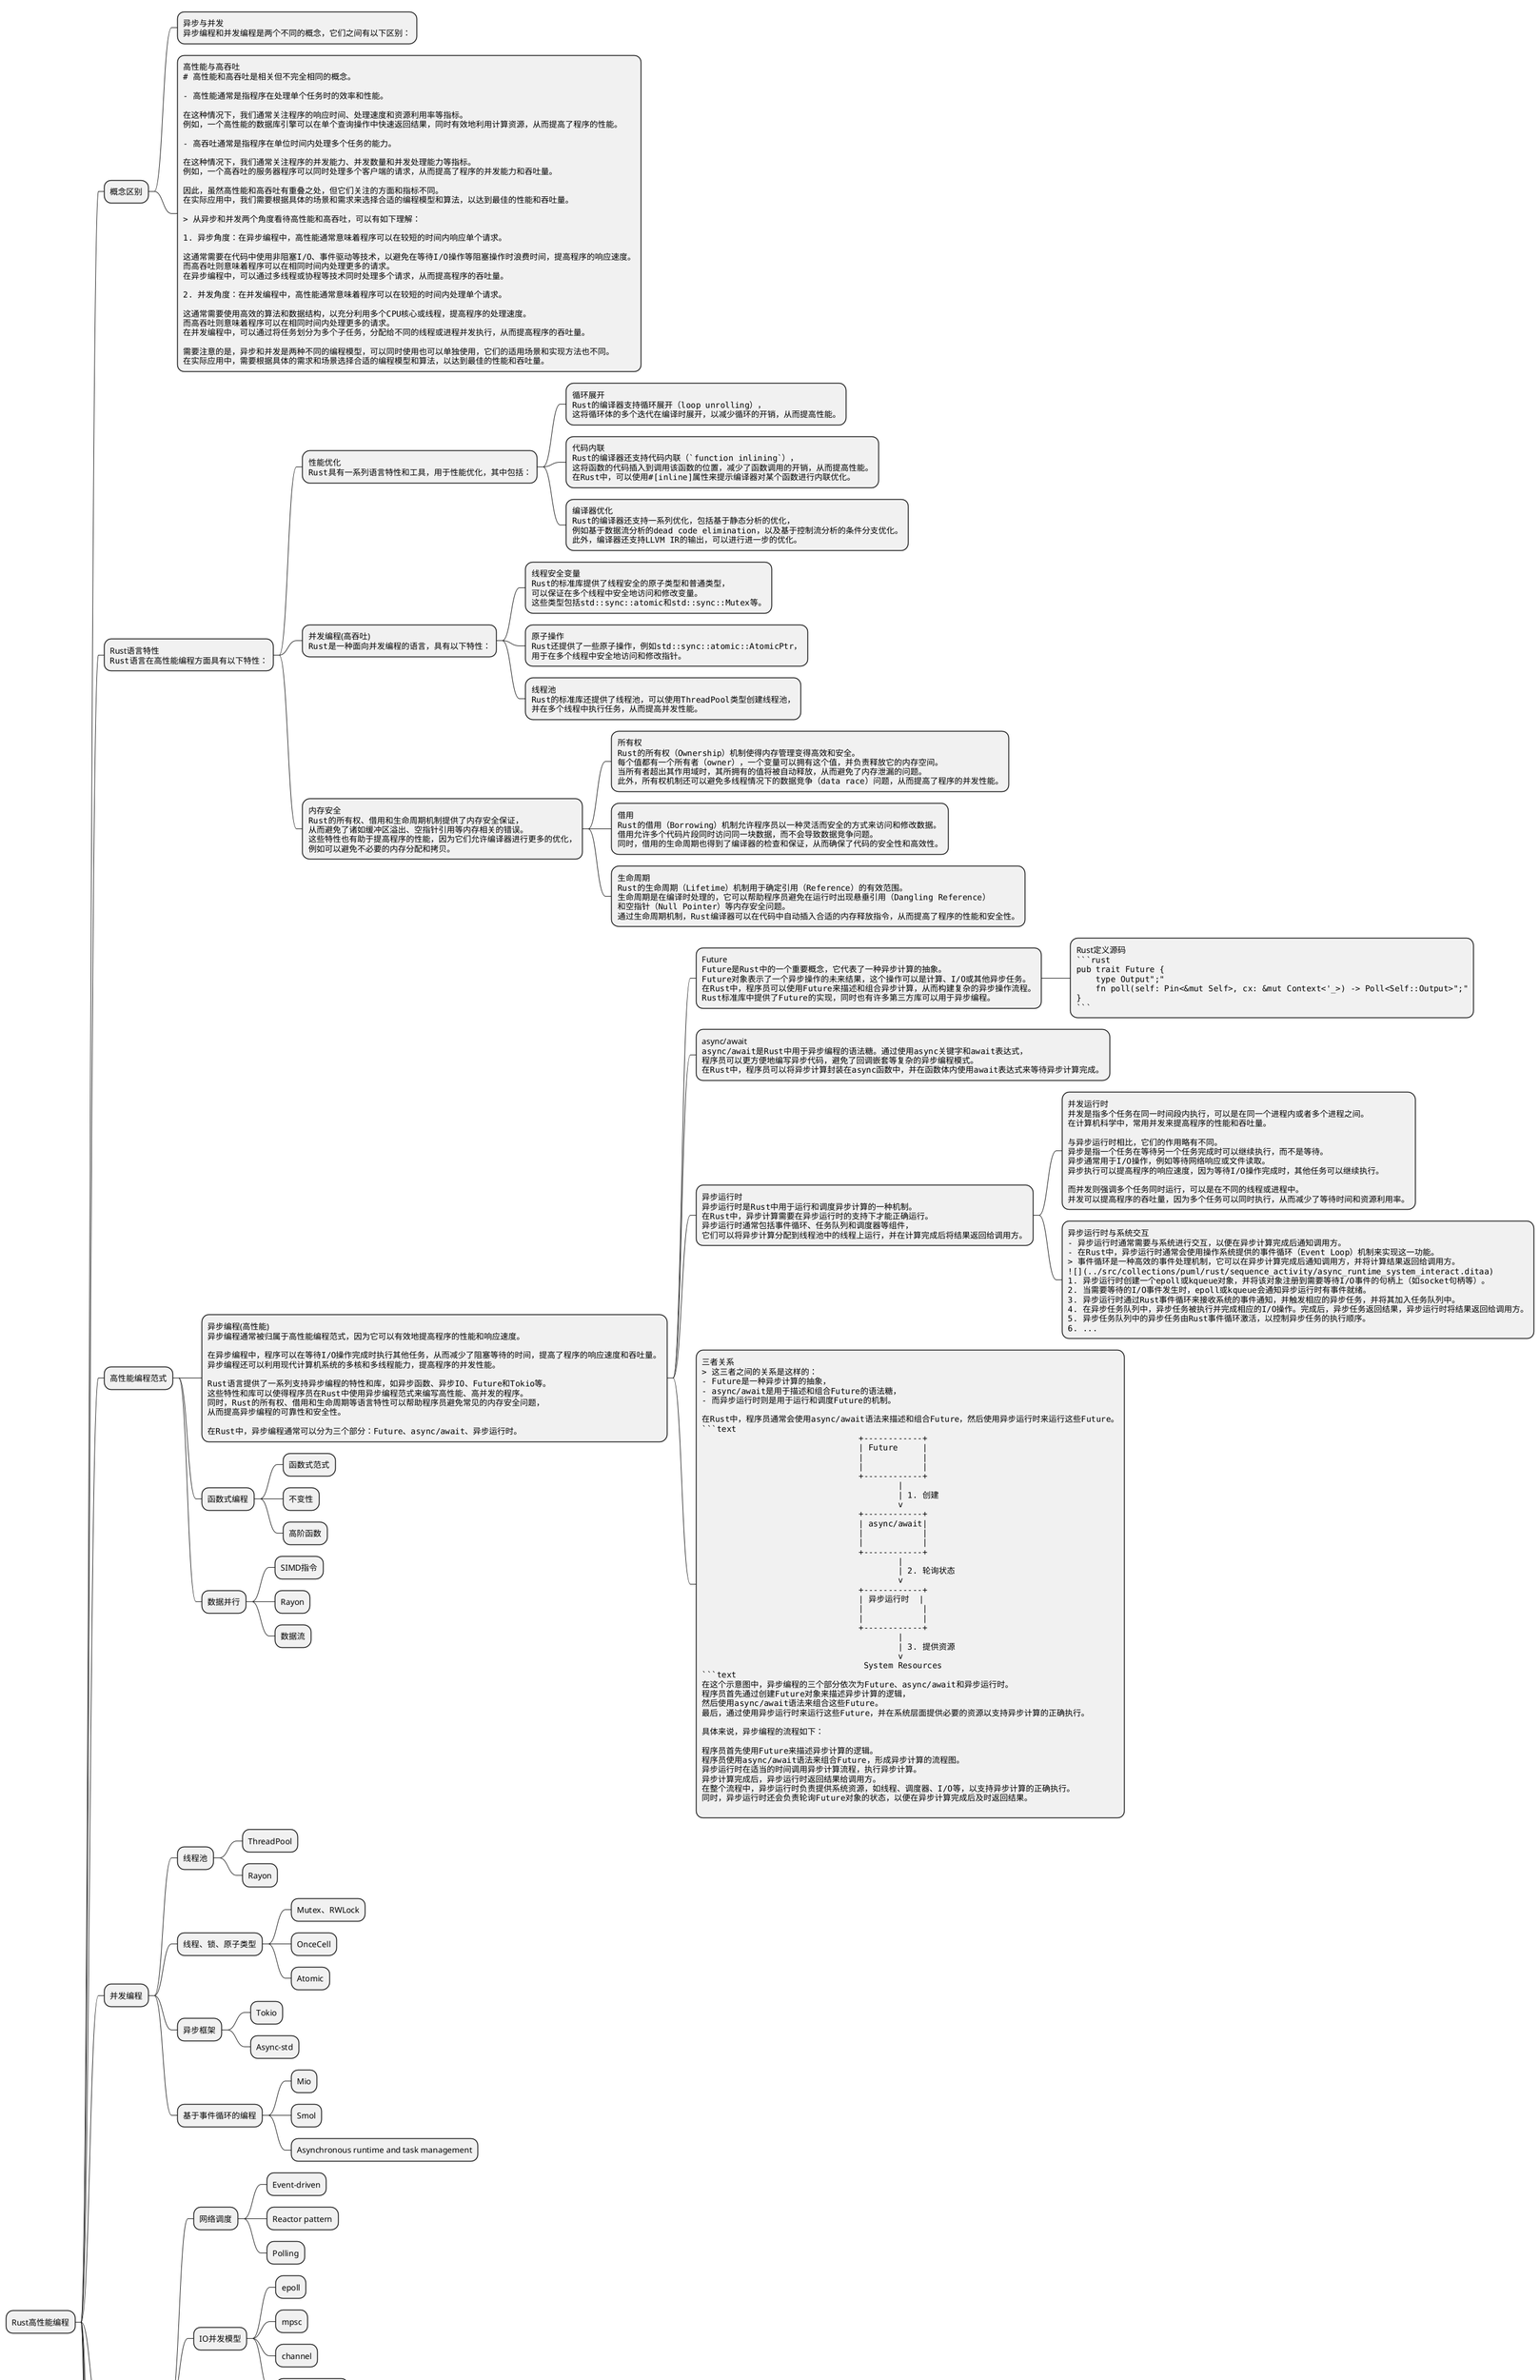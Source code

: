 @startmindmap
* Rust高性能编程
** 概念区别
***:异步与并发
<code>
异步编程和并发编程是两个不同的概念，它们之间有以下区别：
</code>;
***:高性能与高吞吐
<code>
# 高性能和高吞吐是相关但不完全相同的概念。

- 高性能通常是指程序在处理单个任务时的效率和性能。

在这种情况下，我们通常关注程序的响应时间、处理速度和资源利用率等指标。
例如，一个高性能的数据库引擎可以在单个查询操作中快速返回结果，同时有效地利用计算资源，从而提高了程序的性能。

- 高吞吐通常是指程序在单位时间内处理多个任务的能力。

在这种情况下，我们通常关注程序的并发能力、并发数量和并发处理能力等指标。
例如，一个高吞吐的服务器程序可以同时处理多个客户端的请求，从而提高了程序的并发能力和吞吐量。

因此，虽然高性能和高吞吐有重叠之处，但它们关注的方面和指标不同。
在实际应用中，我们需要根据具体的场景和需求来选择合适的编程模型和算法，以达到最佳的性能和吞吐量。

> 从异步和并发两个角度看待高性能和高吞吐，可以有如下理解：

1. 异步角度：在异步编程中，高性能通常意味着程序可以在较短的时间内响应单个请求。

这通常需要在代码中使用非阻塞I/O、事件驱动等技术，以避免在等待I/O操作等阻塞操作时浪费时间，提高程序的响应速度。
而高吞吐则意味着程序可以在相同时间内处理更多的请求。
在异步编程中，可以通过多线程或协程等技术同时处理多个请求，从而提高程序的吞吐量。

2. 并发角度：在并发编程中，高性能通常意味着程序可以在较短的时间内处理单个请求。

这通常需要使用高效的算法和数据结构，以充分利用多个CPU核心或线程，提高程序的处理速度。
而高吞吐则意味着程序可以在相同时间内处理更多的请求。
在并发编程中，可以通过将任务划分为多个子任务，分配给不同的线程或进程并发执行，从而提高程序的吞吐量。

需要注意的是，异步和并发是两种不同的编程模型，可以同时使用也可以单独使用，它们的适用场景和实现方法也不同。
在实际应用中，需要根据具体的需求和场景选择合适的编程模型和算法，以达到最佳的性能和吞吐量。
</code>;
**:Rust语言特性
<code>
Rust语言在高性能编程方面具有以下特性：
</code>;

***:性能优化
<code>
Rust具有一系列语言特性和工具，用于性能优化，其中包括：
</code>;

****:循环展开
<code>
Rust的编译器支持循环展开（loop unrolling），
这将循环体的多个迭代在编译时展开，以减少循环的开销，从而提高性能。
</code>;

****:代码内联
<code>
Rust的编译器还支持代码内联（`function inlining`），
这将函数的代码插入到调用该函数的位置，减少了函数调用的开销，从而提高性能。
在Rust中，可以使用#[inline]属性来提示编译器对某个函数进行内联优化。
</code>;

****:编译器优化
<code>
Rust的编译器还支持一系列优化，包括基于静态分析的优化，
例如基于数据流分析的dead code elimination，以及基于控制流分析的条件分支优化。
此外，编译器还支持LLVM IR的输出，可以进行进一步的优化。
</code>;

***:并发编程(高吞吐)
<code>
Rust是一种面向并发编程的语言，具有以下特性：
</code>;

****:线程安全变量
<code>
Rust的标准库提供了线程安全的原子类型和普通类型，
可以保证在多个线程中安全地访问和修改变量。
这些类型包括std::sync::atomic和std::sync::Mutex等。
</code>;

****:原子操作
<code>
Rust还提供了一些原子操作，例如std::sync::atomic::AtomicPtr，
用于在多个线程中安全地访问和修改指针。
</code>;

****:线程池
<code>
Rust的标准库还提供了线程池，可以使用ThreadPool类型创建线程池，
并在多个线程中执行任务，从而提高并发性能。
</code>;

***:内存安全
<code>
Rust的所有权、借用和生命周期机制提供了内存安全保证，
从而避免了诸如缓冲区溢出、空指针引用等内存相关的错误。
这些特性也有助于提高程序的性能，因为它们允许编译器进行更多的优化，
例如可以避免不必要的内存分配和拷贝。
</code>;
****:所有权
<code>
Rust的所有权（Ownership）机制使得内存管理变得高效和安全。
每个值都有一个所有者（owner），一个变量可以拥有这个值，并负责释放它的内存空间。
当所有者超出其作用域时，其所拥有的值将被自动释放，从而避免了内存泄漏的问题。
此外，所有权机制还可以避免多线程情况下的数据竞争（data race）问题，从而提高了程序的并发性能。
</code>;

****:借用
<code>
Rust的借用（Borrowing）机制允许程序员以一种灵活而安全的方式来访问和修改数据。
借用允许多个代码片段同时访问同一块数据，而不会导致数据竞争问题。
同时，借用的生命周期也得到了编译器的检查和保证，从而确保了代码的安全性和高效性。
</code>;

****:生命周期
<code>
Rust的生命周期（Lifetime）机制用于确定引用（Reference）的有效范围。
生命周期是在编译时处理的，它可以帮助程序员避免在运行时出现悬垂引用（Dangling Reference）
和空指针（Null Pointer）等内存安全问题。
通过生命周期机制，Rust编译器可以在代码中自动插入合适的内存释放指令，从而提高了程序的性能和安全性。
</code>;
** 高性能编程范式
***:异步编程(高性能)
<code>
异步编程通常被归属于高性能编程范式，因为它可以有效地提高程序的性能和响应速度。

在异步编程中，程序可以在等待I/O操作完成时执行其他任务，从而减少了阻塞等待的时间，提高了程序的响应速度和吞吐量。
异步编程还可以利用现代计算机系统的多核和多线程能力，提高程序的并发性能。

Rust语言提供了一系列支持异步编程的特性和库，如异步函数、异步IO、Future和Tokio等。
这些特性和库可以使得程序员在Rust中使用异步编程范式来编写高性能、高并发的程序。
同时，Rust的所有权、借用和生命周期等语言特性可以帮助程序员避免常见的内存安全问题，
从而提高异步编程的可靠性和安全性。

在Rust中，异步编程通常可以分为三个部分：Future、async/await、异步运行时。
</code>;
****:Future
<code>
Future是Rust中的一个重要概念，它代表了一种异步计算的抽象。
Future对象表示了一个异步操作的未来结果，这个操作可以是计算、I/O或其他异步任务。
在Rust中，程序员可以使用Future来描述和组合异步计算，从而构建复杂的异步操作流程。
Rust标准库中提供了Future的实现，同时也有许多第三方库可以用于异步编程。
</code>;
*****:Rust定义源码
<code>
```rust
pub trait Future {
    type Output";"
    fn poll(self: Pin<&mut Self>, cx: &mut Context<'_>) -> Poll<Self::Output>";"
}
```
</code>;
****:async/await
<code>
async/await是Rust中用于异步编程的语法糖。通过使用async关键字和await表达式，
程序员可以更方便地编写异步代码，避免了回调嵌套等复杂的异步编程模式。
在Rust中，程序员可以将异步计算封装在async函数中，并在函数体内使用await表达式来等待异步计算完成。
</code>;
****:异步运行时
<code>
异步运行时是Rust中用于运行和调度异步计算的一种机制。
在Rust中，异步计算需要在异步运行时的支持下才能正确运行。
异步运行时通常包括事件循环、任务队列和调度器等组件，
它们可以将异步计算分配到线程池中的线程上运行，并在计算完成后将结果返回给调用方。
</code>;
*****:并发运行时
<code>
并发是指多个任务在同一时间段内执行，可以是在同一个进程内或者多个进程之间。
在计算机科学中，常用并发来提高程序的性能和吞吐量。

与异步运行时相比，它们的作用略有不同。
异步是指一个任务在等待另一个任务完成时可以继续执行，而不是等待。
异步通常用于I/O操作，例如等待网络响应或文件读取。
异步执行可以提高程序的响应速度，因为等待I/O操作完成时，其他任务可以继续执行。

而并发则强调多个任务同时运行，可以是在不同的线程或进程中。
并发可以提高程序的吞吐量，因为多个任务可以同时执行，从而减少了等待时间和资源利用率。
</code>;
*****:异步运行时与系统交互
<code>
- 异步运行时通常需要与系统进行交互，以便在异步计算完成后通知调用方。
- 在Rust中，异步运行时通常会使用操作系统提供的事件循环（Event Loop）机制来实现这一功能。
> 事件循环是一种高效的事件处理机制，它可以在异步计算完成后通知调用方，并将计算结果返回给调用方。
![](../src/collections/puml/rust/sequence_activity/async_runtime_system_interact.ditaa)
1. 异步运行时创建一个epoll或kqueue对象，并将该对象注册到需要等待I/O事件的句柄上（如socket句柄等）。
2. 当需要等待的I/O事件发生时，epoll或kqueue会通知异步运行时有事件就绪。
3. 异步运行时通过Rust事件循环来接收系统的事件通知，并触发相应的异步任务，并将其加入任务队列中。
4. 在异步任务队列中，异步任务被执行并完成相应的I/O操作。完成后，异步任务返回结果，异步运行时将结果返回给调用方。
5. 异步任务队列中的异步任务由Rust事件循环激活，以控制异步任务的执行顺序。
6. ...
</code>;
****:三者关系
<code>
> 这三者之间的关系是这样的：
- Future是一种异步计算的抽象，
- async/await是用于描述和组合Future的语法糖，
- 而异步运行时则是用于运行和调度Future的机制。

在Rust中，程序员通常会使用async/await语法来描述和组合Future，然后使用异步运行时来运行这些Future。
```text
                                +------------+
                                | Future     |
                                |            |
                                |            |
                                +------------+
                                        |
                                        | 1. 创建
                                        v
                                +------------+
                                | async/await|
                                |            |
                                |            |
                                +------------+
                                        |
                                        | 2. 轮询状态
                                        v
                                +------------+
                                | 异步运行时  |
                                |            |
                                |            |
                                +------------+
                                        |
                                        | 3. 提供资源
                                        v
                                 System Resources
```text
在这个示意图中，异步编程的三个部分依次为Future、async/await和异步运行时。
程序员首先通过创建Future对象来描述异步计算的逻辑，
然后使用async/await语法来组合这些Future。
最后，通过使用异步运行时来运行这些Future，并在系统层面提供必要的资源以支持异步计算的正确执行。

具体来说，异步编程的流程如下：

程序员首先使用Future来描述异步计算的逻辑。
程序员使用async/await语法来组合Future，形成异步计算的流程图。
异步运行时在适当的时间调用异步计算流程，执行异步计算。
异步计算完成后，异步运行时返回结果给调用方。
在整个流程中，异步运行时负责提供系统资源，如线程、调度器、I/O等，以支持异步计算的正确执行。
同时，异步运行时还会负责轮询Future对象的状态，以便在异步计算完成后及时返回结果。

</code>;
*** 函数式编程
**** 函数式范式
**** 不变性
**** 高阶函数
*** 数据并行
**** SIMD指令
**** Rayon
**** 数据流
** 并发编程
*** 线程池
**** ThreadPool
**** Rayon
*** 线程、锁、原子类型
**** Mutex、RWLock
**** OnceCell
**** Atomic
*** 异步框架
**** Tokio
**** Async-std
*** 基于事件循环的编程
**** Mio
**** Smol
**** Asynchronous runtime and task management
** 快速网络编程
*** 网络调度
**** Event-driven
**** Reactor pattern
**** Polling
*** IO并发模型
**** epoll
**** mpsc
**** channel
**** spawn_blocking
*** 网络协议的解析与封装
**** Serde
**** Rustls
**** reqwest
**** hyper
*** 代码可读性与性能调优
**** Benchmark
**** Logging
**** Profiling
** 分布式计算
*** 集群部署
**** K8s
**** Docker
**** Swarm
**** Nomad
*** 分布式数据同步
**** ZooKeeper
**** etcd
**** Redis
**** Consul
*** 分布式锁、事务处理
**** Distributed locks
**** Distributed transactions
***** sagas
***** two-phase commit
***** XA transaction
**** 状态同步
**** Raft
***** Leader Election
***** Log Replication
***** Safety Property
*** 一致性协议与容错机制
**** Paxos
**** ViewStamped Replication
**** Raft
**** ZAB
**** Fast Paxos
** 高性能计算
*** 数值计算
**** ndarray
**** NumPy bindings
**** RustFFT
**** ArrayFire
*** 图像视频处理
**** image
**** ffmpeg
**** OpenCV
**** GStreamer
*** 机器学习
**** rusty-machine
**** TensorFlow bindings
**** ndarray-nn
**** Tensorbase
*** 计算机视觉
**** Vision based on AI
**** OpenCV
**** Object detection
**** Image processing
** 流计算
*** 数据流的定义与处理
**** DataFlux、strreams.rs
**** async graph
**** FRP
**** STreaming
*** 流式SQL
**** Timely Dataflow
**** SQL engine
**** Materialized
**** DataFusion
*** CEP模型
**** Esper
**** Flink
**** QuestDB
**** Debezium
*** 流计算平台
**** Apache NiFi
**** TIBCO StreamBase
**** Apache StreamPipes
**** IBM Streams
** 网络协议
*** gRPC
**** Rust gRPC
**** Tonic
*** WebSocket
**** tungstenite
**** Rust-WebSocket
***** WebSocket prototype
*** TCP/UDP
**** Tokio
**** async-std
**** Rust-Networking
@endmindmap

